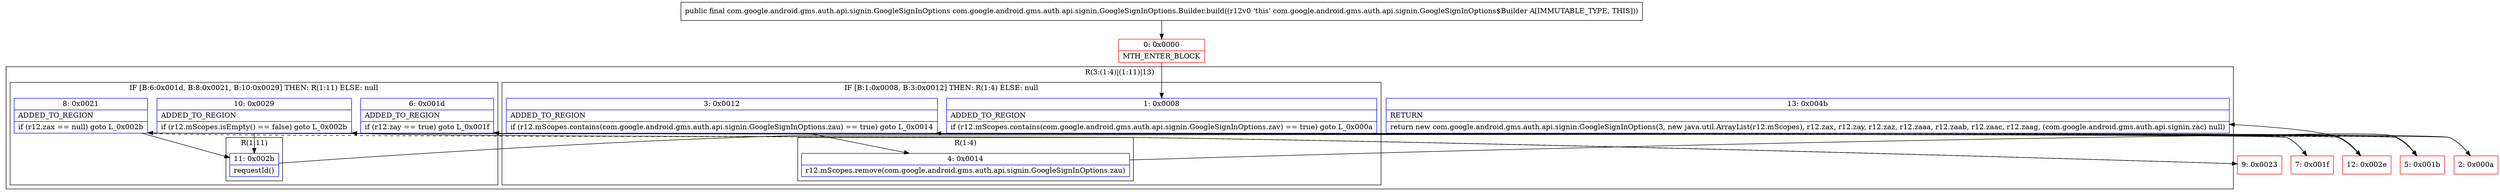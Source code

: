 digraph "CFG forcom.google.android.gms.auth.api.signin.GoogleSignInOptions.Builder.build()Lcom\/google\/android\/gms\/auth\/api\/signin\/GoogleSignInOptions;" {
subgraph cluster_Region_1873806701 {
label = "R(3:(1:4)|(1:11)|13)";
node [shape=record,color=blue];
subgraph cluster_IfRegion_1858220042 {
label = "IF [B:1:0x0008, B:3:0x0012] THEN: R(1:4) ELSE: null";
node [shape=record,color=blue];
Node_1 [shape=record,label="{1\:\ 0x0008|ADDED_TO_REGION\l|if (r12.mScopes.contains(com.google.android.gms.auth.api.signin.GoogleSignInOptions.zav) == true) goto L_0x000a\l}"];
Node_3 [shape=record,label="{3\:\ 0x0012|ADDED_TO_REGION\l|if (r12.mScopes.contains(com.google.android.gms.auth.api.signin.GoogleSignInOptions.zau) == true) goto L_0x0014\l}"];
subgraph cluster_Region_1934197400 {
label = "R(1:4)";
node [shape=record,color=blue];
Node_4 [shape=record,label="{4\:\ 0x0014|r12.mScopes.remove(com.google.android.gms.auth.api.signin.GoogleSignInOptions.zau)\l}"];
}
}
subgraph cluster_IfRegion_1896457545 {
label = "IF [B:6:0x001d, B:8:0x0021, B:10:0x0029] THEN: R(1:11) ELSE: null";
node [shape=record,color=blue];
Node_6 [shape=record,label="{6\:\ 0x001d|ADDED_TO_REGION\l|if (r12.zay == true) goto L_0x001f\l}"];
Node_8 [shape=record,label="{8\:\ 0x0021|ADDED_TO_REGION\l|if (r12.zax == null) goto L_0x002b\l}"];
Node_10 [shape=record,label="{10\:\ 0x0029|ADDED_TO_REGION\l|if (r12.mScopes.isEmpty() == false) goto L_0x002b\l}"];
subgraph cluster_Region_511532392 {
label = "R(1:11)";
node [shape=record,color=blue];
Node_11 [shape=record,label="{11\:\ 0x002b|requestId()\l}"];
}
}
Node_13 [shape=record,label="{13\:\ 0x004b|RETURN\l|return new com.google.android.gms.auth.api.signin.GoogleSignInOptions(3, new java.util.ArrayList(r12.mScopes), r12.zax, r12.zay, r12.zaz, r12.zaaa, r12.zaab, r12.zaac, r12.zaag, (com.google.android.gms.auth.api.signin.zac) null)\l}"];
}
Node_0 [shape=record,color=red,label="{0\:\ 0x0000|MTH_ENTER_BLOCK\l}"];
Node_2 [shape=record,color=red,label="{2\:\ 0x000a}"];
Node_5 [shape=record,color=red,label="{5\:\ 0x001b}"];
Node_7 [shape=record,color=red,label="{7\:\ 0x001f}"];
Node_9 [shape=record,color=red,label="{9\:\ 0x0023}"];
Node_12 [shape=record,color=red,label="{12\:\ 0x002e}"];
MethodNode[shape=record,label="{public final com.google.android.gms.auth.api.signin.GoogleSignInOptions com.google.android.gms.auth.api.signin.GoogleSignInOptions.Builder.build((r12v0 'this' com.google.android.gms.auth.api.signin.GoogleSignInOptions$Builder A[IMMUTABLE_TYPE, THIS])) }"];
MethodNode -> Node_0;
Node_1 -> Node_2;
Node_1 -> Node_5[style=dashed];
Node_3 -> Node_4;
Node_3 -> Node_5[style=dashed];
Node_4 -> Node_5;
Node_6 -> Node_7;
Node_6 -> Node_12[style=dashed];
Node_8 -> Node_9[style=dashed];
Node_8 -> Node_11;
Node_10 -> Node_11;
Node_10 -> Node_12[style=dashed];
Node_11 -> Node_12;
Node_0 -> Node_1;
Node_2 -> Node_3;
Node_5 -> Node_6;
Node_7 -> Node_8;
Node_9 -> Node_10;
Node_12 -> Node_13;
}

